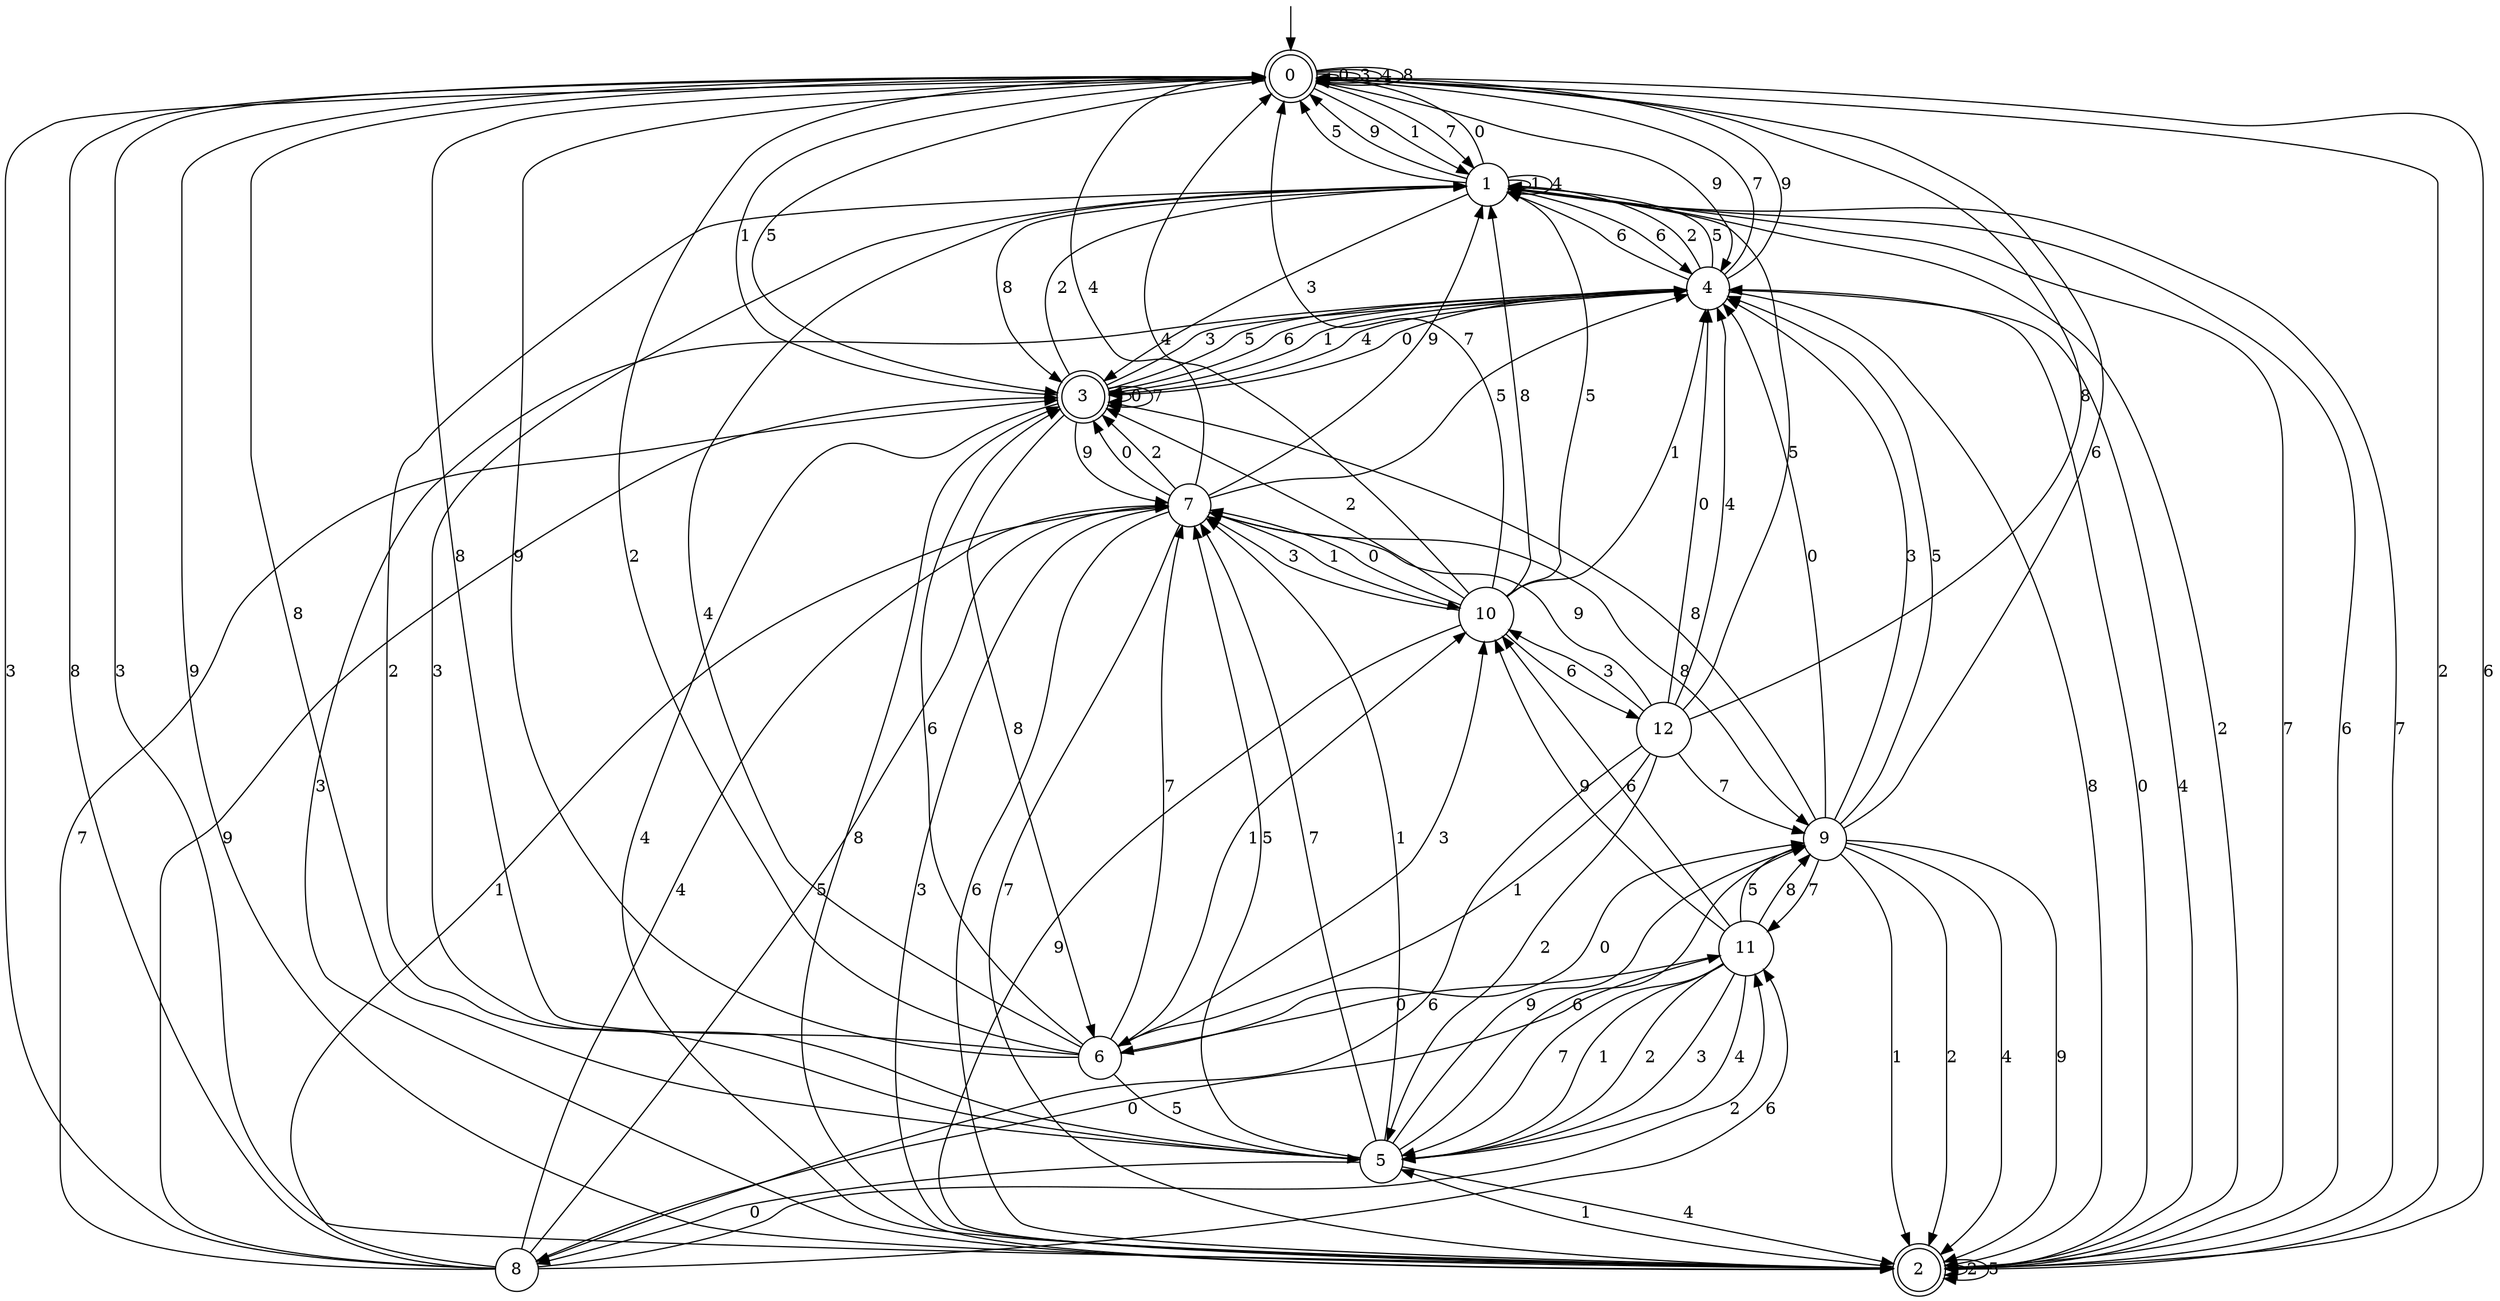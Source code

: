 digraph g {

	s0 [shape="doublecircle" label="0"];
	s1 [shape="circle" label="1"];
	s2 [shape="doublecircle" label="2"];
	s3 [shape="doublecircle" label="3"];
	s4 [shape="circle" label="4"];
	s5 [shape="circle" label="5"];
	s6 [shape="circle" label="6"];
	s7 [shape="circle" label="7"];
	s8 [shape="circle" label="8"];
	s9 [shape="circle" label="9"];
	s10 [shape="circle" label="10"];
	s11 [shape="circle" label="11"];
	s12 [shape="circle" label="12"];
	s0 -> s0 [label="0"];
	s0 -> s1 [label="1"];
	s0 -> s2 [label="2"];
	s0 -> s0 [label="3"];
	s0 -> s0 [label="4"];
	s0 -> s3 [label="5"];
	s0 -> s2 [label="6"];
	s0 -> s1 [label="7"];
	s0 -> s0 [label="8"];
	s0 -> s4 [label="9"];
	s1 -> s0 [label="0"];
	s1 -> s1 [label="1"];
	s1 -> s2 [label="2"];
	s1 -> s3 [label="3"];
	s1 -> s1 [label="4"];
	s1 -> s0 [label="5"];
	s1 -> s4 [label="6"];
	s1 -> s2 [label="7"];
	s1 -> s3 [label="8"];
	s1 -> s0 [label="9"];
	s2 -> s4 [label="0"];
	s2 -> s5 [label="1"];
	s2 -> s2 [label="2"];
	s2 -> s0 [label="3"];
	s2 -> s4 [label="4"];
	s2 -> s2 [label="5"];
	s2 -> s1 [label="6"];
	s2 -> s1 [label="7"];
	s2 -> s3 [label="8"];
	s2 -> s0 [label="9"];
	s3 -> s3 [label="0"];
	s3 -> s0 [label="1"];
	s3 -> s1 [label="2"];
	s3 -> s4 [label="3"];
	s3 -> s2 [label="4"];
	s3 -> s4 [label="5"];
	s3 -> s4 [label="6"];
	s3 -> s3 [label="7"];
	s3 -> s6 [label="8"];
	s3 -> s7 [label="9"];
	s4 -> s3 [label="0"];
	s4 -> s3 [label="1"];
	s4 -> s1 [label="2"];
	s4 -> s2 [label="3"];
	s4 -> s3 [label="4"];
	s4 -> s1 [label="5"];
	s4 -> s1 [label="6"];
	s4 -> s0 [label="7"];
	s4 -> s2 [label="8"];
	s4 -> s0 [label="9"];
	s5 -> s8 [label="0"];
	s5 -> s7 [label="1"];
	s5 -> s1 [label="2"];
	s5 -> s1 [label="3"];
	s5 -> s2 [label="4"];
	s5 -> s7 [label="5"];
	s5 -> s9 [label="6"];
	s5 -> s7 [label="7"];
	s5 -> s0 [label="8"];
	s5 -> s9 [label="9"];
	s6 -> s9 [label="0"];
	s6 -> s10 [label="1"];
	s6 -> s0 [label="2"];
	s6 -> s10 [label="3"];
	s6 -> s1 [label="4"];
	s6 -> s5 [label="5"];
	s6 -> s3 [label="6"];
	s6 -> s7 [label="7"];
	s6 -> s0 [label="8"];
	s6 -> s0 [label="9"];
	s7 -> s3 [label="0"];
	s7 -> s10 [label="1"];
	s7 -> s3 [label="2"];
	s7 -> s2 [label="3"];
	s7 -> s0 [label="4"];
	s7 -> s4 [label="5"];
	s7 -> s2 [label="6"];
	s7 -> s2 [label="7"];
	s7 -> s9 [label="8"];
	s7 -> s1 [label="9"];
	s8 -> s11 [label="0"];
	s8 -> s7 [label="1"];
	s8 -> s11 [label="2"];
	s8 -> s0 [label="3"];
	s8 -> s7 [label="4"];
	s8 -> s7 [label="5"];
	s8 -> s11 [label="6"];
	s8 -> s3 [label="7"];
	s8 -> s0 [label="8"];
	s8 -> s3 [label="9"];
	s9 -> s4 [label="0"];
	s9 -> s2 [label="1"];
	s9 -> s2 [label="2"];
	s9 -> s4 [label="3"];
	s9 -> s2 [label="4"];
	s9 -> s4 [label="5"];
	s9 -> s0 [label="6"];
	s9 -> s11 [label="7"];
	s9 -> s3 [label="8"];
	s9 -> s2 [label="9"];
	s10 -> s7 [label="0"];
	s10 -> s4 [label="1"];
	s10 -> s3 [label="2"];
	s10 -> s7 [label="3"];
	s10 -> s0 [label="4"];
	s10 -> s1 [label="5"];
	s10 -> s12 [label="6"];
	s10 -> s0 [label="7"];
	s10 -> s1 [label="8"];
	s10 -> s2 [label="9"];
	s11 -> s6 [label="0"];
	s11 -> s5 [label="1"];
	s11 -> s5 [label="2"];
	s11 -> s5 [label="3"];
	s11 -> s5 [label="4"];
	s11 -> s9 [label="5"];
	s11 -> s10 [label="6"];
	s11 -> s5 [label="7"];
	s11 -> s9 [label="8"];
	s11 -> s10 [label="9"];
	s12 -> s4 [label="0"];
	s12 -> s6 [label="1"];
	s12 -> s5 [label="2"];
	s12 -> s10 [label="3"];
	s12 -> s4 [label="4"];
	s12 -> s1 [label="5"];
	s12 -> s8 [label="6"];
	s12 -> s9 [label="7"];
	s12 -> s0 [label="8"];
	s12 -> s7 [label="9"];

__start0 [label="" shape="none" width="0" height="0"];
__start0 -> s0;

}
